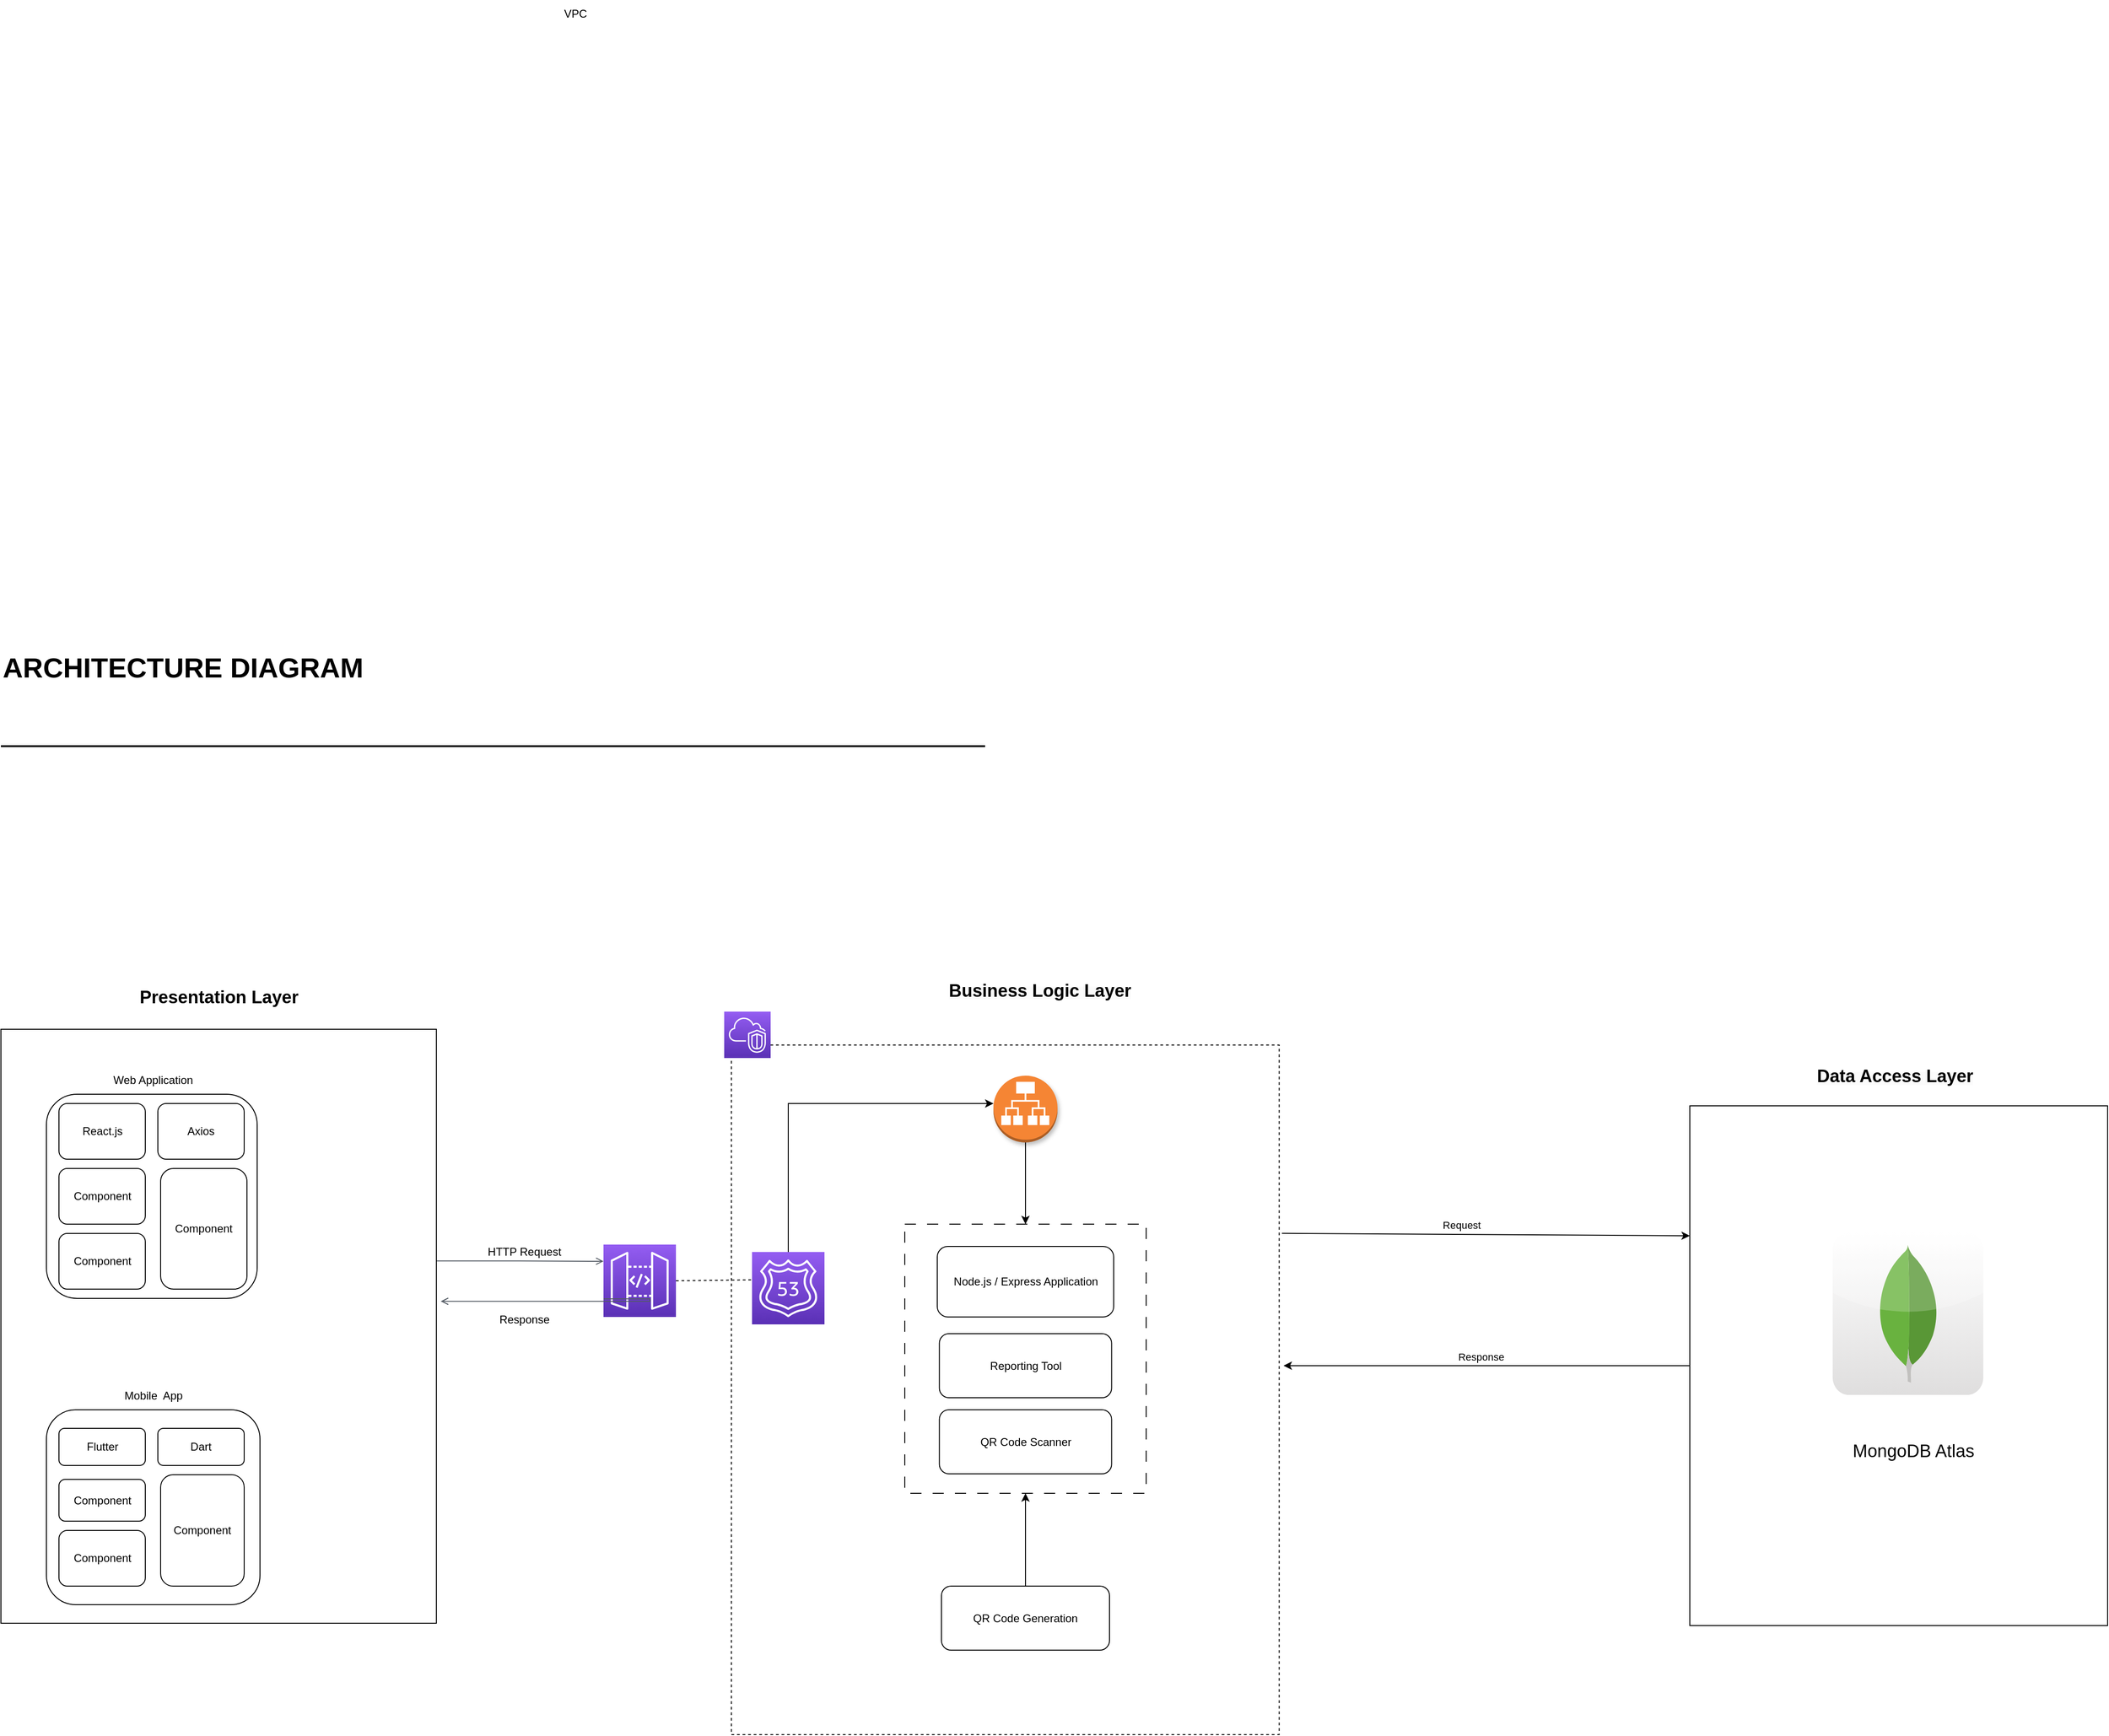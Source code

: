 <mxfile version="20.8.16" type="device"><diagram id="Ht1M8jgEwFfnCIfOTk4-" name="Page-1"><mxGraphModel dx="2055" dy="4100" grid="1" gridSize="10" guides="1" tooltips="1" connect="1" arrows="1" fold="1" page="1" pageScale="1" pageWidth="1169" pageHeight="827" math="0" shadow="0"><root><mxCell id="0"/><mxCell id="1" parent="0"/><mxCell id="4bEZ4qp1S10EpChwOYSE-10" value="" style="rounded=0;whiteSpace=wrap;html=1;dashed=1;" parent="1" vertex="1"><mxGeometry x="797.75" y="1277" width="590" height="743" as="geometry"/></mxCell><mxCell id="sU2hJyBXff7GUtlE3Ktz-23" value="" style="rounded=0;whiteSpace=wrap;html=1;dashed=1;dashPattern=12 12;" vertex="1" parent="1"><mxGeometry x="984.5" y="1470" width="260" height="290" as="geometry"/></mxCell><mxCell id="sU2hJyBXff7GUtlE3Ktz-9" value="" style="rounded=0;whiteSpace=wrap;html=1;" vertex="1" parent="1"><mxGeometry x="1830" y="1342.5" width="450" height="560" as="geometry"/></mxCell><mxCell id="sU2hJyBXff7GUtlE3Ktz-2" value="" style="rounded=0;whiteSpace=wrap;html=1;" vertex="1" parent="1"><mxGeometry x="11" y="1260" width="469" height="640" as="geometry"/></mxCell><mxCell id="-QjtrjUzRDEMRZ5MF8oH-47" value="ARCHITECTURE DIAGRAM" style="text;html=1;resizable=0;points=[];autosize=1;align=left;verticalAlign=top;spacingTop=-4;fontSize=30;fontStyle=1" parent="1" vertex="1"><mxGeometry x="11" y="850" width="410" height="40" as="geometry"/></mxCell><mxCell id="SCVMTBWpLvtzJIhz15lM-1" value="" style="line;strokeWidth=2;html=1;fontSize=14;" parent="1" vertex="1"><mxGeometry x="11" y="950" width="1060" height="10" as="geometry"/></mxCell><mxCell id="4bEZ4qp1S10EpChwOYSE-2" value="" style="rounded=1;whiteSpace=wrap;html=1;" parent="1" vertex="1"><mxGeometry x="60" y="1330" width="227" height="220" as="geometry"/></mxCell><mxCell id="4bEZ4qp1S10EpChwOYSE-4" value="React.js" style="rounded=1;whiteSpace=wrap;html=1;" parent="1" vertex="1"><mxGeometry x="73.5" y="1340" width="93" height="60" as="geometry"/></mxCell><mxCell id="4bEZ4qp1S10EpChwOYSE-5" value="Axios" style="rounded=1;whiteSpace=wrap;html=1;" parent="1" vertex="1"><mxGeometry x="180" y="1340" width="93" height="60" as="geometry"/></mxCell><mxCell id="4bEZ4qp1S10EpChwOYSE-6" value="Component" style="rounded=1;whiteSpace=wrap;html=1;" parent="1" vertex="1"><mxGeometry x="73.5" y="1410" width="93" height="60" as="geometry"/></mxCell><mxCell id="4bEZ4qp1S10EpChwOYSE-7" value="Component" style="rounded=1;whiteSpace=wrap;html=1;" parent="1" vertex="1"><mxGeometry x="73.5" y="1480" width="93" height="60" as="geometry"/></mxCell><mxCell id="4bEZ4qp1S10EpChwOYSE-9" value="Component" style="rounded=1;whiteSpace=wrap;html=1;" parent="1" vertex="1"><mxGeometry x="183" y="1410" width="93" height="130" as="geometry"/></mxCell><mxCell id="4bEZ4qp1S10EpChwOYSE-11" value="" style="rounded=1;whiteSpace=wrap;html=1;" parent="1" vertex="1"><mxGeometry x="60" y="1670" width="230" height="210" as="geometry"/></mxCell><mxCell id="4bEZ4qp1S10EpChwOYSE-12" value="Mobile&amp;nbsp; App" style="text;html=1;strokeColor=none;fillColor=none;align=center;verticalAlign=middle;whiteSpace=wrap;rounded=0;" parent="1" vertex="1"><mxGeometry x="132.5" y="1640" width="85" height="30" as="geometry"/></mxCell><mxCell id="4bEZ4qp1S10EpChwOYSE-13" value="Flutter" style="rounded=1;whiteSpace=wrap;html=1;" parent="1" vertex="1"><mxGeometry x="73.5" y="1690" width="93" height="40" as="geometry"/></mxCell><mxCell id="4bEZ4qp1S10EpChwOYSE-14" value="Dart" style="rounded=1;whiteSpace=wrap;html=1;" parent="1" vertex="1"><mxGeometry x="180" y="1690" width="93" height="40" as="geometry"/></mxCell><mxCell id="4bEZ4qp1S10EpChwOYSE-15" value="Component" style="rounded=1;whiteSpace=wrap;html=1;" parent="1" vertex="1"><mxGeometry x="73.5" y="1745" width="93" height="45" as="geometry"/></mxCell><mxCell id="4bEZ4qp1S10EpChwOYSE-16" value="Component" style="rounded=1;whiteSpace=wrap;html=1;" parent="1" vertex="1"><mxGeometry x="73.5" y="1800" width="93" height="60" as="geometry"/></mxCell><mxCell id="4bEZ4qp1S10EpChwOYSE-17" value="Component" style="rounded=1;whiteSpace=wrap;html=1;" parent="1" vertex="1"><mxGeometry x="183" y="1740" width="90" height="120" as="geometry"/></mxCell><mxCell id="4bEZ4qp1S10EpChwOYSE-19" value="" style="sketch=0;points=[[0,0,0],[0.25,0,0],[0.5,0,0],[0.75,0,0],[1,0,0],[0,1,0],[0.25,1,0],[0.5,1,0],[0.75,1,0],[1,1,0],[0,0.25,0],[0,0.5,0],[0,0.75,0],[1,0.25,0],[1,0.5,0],[1,0.75,0]];outlineConnect=0;fontColor=#232F3E;gradientColor=#945DF2;gradientDirection=north;fillColor=#5A30B5;strokeColor=#ffffff;dashed=0;verticalLabelPosition=bottom;verticalAlign=top;align=center;html=1;fontSize=12;fontStyle=0;aspect=fixed;shape=mxgraph.aws4.resourceIcon;resIcon=mxgraph.aws4.vpc;" parent="1" vertex="1"><mxGeometry x="790" y="1241" width="50" height="50" as="geometry"/></mxCell><mxCell id="4bEZ4qp1S10EpChwOYSE-21" value="" style="sketch=0;points=[[0,0,0],[0.25,0,0],[0.5,0,0],[0.75,0,0],[1,0,0],[0,1,0],[0.25,1,0],[0.5,1,0],[0.75,1,0],[1,1,0],[0,0.25,0],[0,0.5,0],[0,0.75,0],[1,0.25,0],[1,0.5,0],[1,0.75,0]];outlineConnect=0;fontColor=#232F3E;gradientColor=#945DF2;gradientDirection=north;fillColor=#5A30B5;strokeColor=#ffffff;dashed=0;verticalLabelPosition=bottom;verticalAlign=top;align=center;html=1;fontSize=12;fontStyle=0;aspect=fixed;shape=mxgraph.aws4.resourceIcon;resIcon=mxgraph.aws4.api_gateway;" parent="1" vertex="1"><mxGeometry x="660" y="1492" width="78" height="78" as="geometry"/></mxCell><mxCell id="4bEZ4qp1S10EpChwOYSE-22" value="" style="edgeStyle=orthogonalEdgeStyle;html=1;endArrow=open;elbow=vertical;startArrow=none;endFill=0;strokeColor=#545B64;rounded=0;entryX=0;entryY=0.231;entryDx=0;entryDy=0;entryPerimeter=0;exitX=1.001;exitY=0.39;exitDx=0;exitDy=0;exitPerimeter=0;" parent="1" source="sU2hJyBXff7GUtlE3Ktz-2" target="4bEZ4qp1S10EpChwOYSE-21" edge="1"><mxGeometry width="100" relative="1" as="geometry"><mxPoint x="480" y="1528" as="sourcePoint"/><mxPoint x="610" y="630" as="targetPoint"/></mxGeometry></mxCell><mxCell id="4bEZ4qp1S10EpChwOYSE-24" value="" style="edgeStyle=orthogonalEdgeStyle;html=1;endArrow=open;elbow=vertical;startArrow=none;endFill=0;strokeColor=#545B64;rounded=0;entryX=1.01;entryY=0.458;entryDx=0;entryDy=0;exitX=0;exitY=0.75;exitDx=0;exitDy=0;exitPerimeter=0;entryPerimeter=0;" parent="1" source="4bEZ4qp1S10EpChwOYSE-21" target="sU2hJyBXff7GUtlE3Ktz-2" edge="1"><mxGeometry width="100" relative="1" as="geometry"><mxPoint x="530" y="840" as="sourcePoint"/><mxPoint x="670.0" y="630.018" as="targetPoint"/><Array as="points"><mxPoint x="710" y="1553"/></Array></mxGeometry></mxCell><mxCell id="sU2hJyBXff7GUtlE3Ktz-21" style="edgeStyle=orthogonalEdgeStyle;rounded=0;orthogonalLoop=1;jettySize=auto;html=1;" edge="1" parent="1" source="4bEZ4qp1S10EpChwOYSE-25" target="4bEZ4qp1S10EpChwOYSE-75"><mxGeometry relative="1" as="geometry"><Array as="points"><mxPoint x="859" y="1340"/></Array></mxGeometry></mxCell><mxCell id="4bEZ4qp1S10EpChwOYSE-25" value="" style="sketch=0;points=[[0,0,0],[0.25,0,0],[0.5,0,0],[0.75,0,0],[1,0,0],[0,1,0],[0.25,1,0],[0.5,1,0],[0.75,1,0],[1,1,0],[0,0.25,0],[0,0.5,0],[0,0.75,0],[1,0.25,0],[1,0.5,0],[1,0.75,0]];outlineConnect=0;fontColor=#232F3E;gradientColor=#945DF2;gradientDirection=north;fillColor=#5A30B5;strokeColor=#ffffff;dashed=0;verticalLabelPosition=bottom;verticalAlign=top;align=center;html=1;fontSize=12;fontStyle=0;aspect=fixed;shape=mxgraph.aws4.resourceIcon;resIcon=mxgraph.aws4.route_53;" parent="1" vertex="1"><mxGeometry x="820" y="1500" width="78" height="78" as="geometry"/></mxCell><mxCell id="4bEZ4qp1S10EpChwOYSE-28" value="HTTP Request" style="text;html=1;strokeColor=none;fillColor=none;align=center;verticalAlign=middle;whiteSpace=wrap;rounded=0;" parent="1" vertex="1"><mxGeometry x="530" y="1470" width="90" height="60" as="geometry"/></mxCell><mxCell id="4bEZ4qp1S10EpChwOYSE-29" value="Response" style="text;html=1;strokeColor=none;fillColor=none;align=center;verticalAlign=middle;whiteSpace=wrap;rounded=0;" parent="1" vertex="1"><mxGeometry x="530" y="1558" width="90" height="30" as="geometry"/></mxCell><mxCell id="4bEZ4qp1S10EpChwOYSE-30" value="" style="endArrow=none;dashed=1;html=1;rounded=0;exitX=1;exitY=0.5;exitDx=0;exitDy=0;exitPerimeter=0;" parent="1" source="4bEZ4qp1S10EpChwOYSE-21" edge="1"><mxGeometry width="50" height="50" relative="1" as="geometry"><mxPoint x="990" y="710" as="sourcePoint"/><mxPoint x="820" y="1530" as="targetPoint"/></mxGeometry></mxCell><mxCell id="4bEZ4qp1S10EpChwOYSE-31" value="Node.js / Express Application" style="rounded=1;whiteSpace=wrap;html=1;" parent="1" vertex="1"><mxGeometry x="1019.5" y="1494" width="190" height="76" as="geometry"/></mxCell><mxCell id="4bEZ4qp1S10EpChwOYSE-32" value="QR Code Scanner" style="rounded=1;whiteSpace=wrap;html=1;" parent="1" vertex="1"><mxGeometry x="1021.75" y="1670" width="185.5" height="69" as="geometry"/></mxCell><mxCell id="4bEZ4qp1S10EpChwOYSE-39" value="" style="dashed=0;outlineConnect=0;html=1;align=center;labelPosition=center;verticalLabelPosition=bottom;verticalAlign=top;shape=mxgraph.webicons.mongodb;gradientColor=#DFDEDE" parent="1" vertex="1"><mxGeometry x="1983.9" y="1479" width="162.2" height="175" as="geometry"/></mxCell><mxCell id="4bEZ4qp1S10EpChwOYSE-75" value="" style="outlineConnect=0;dashed=0;verticalLabelPosition=bottom;verticalAlign=top;align=center;html=1;shape=mxgraph.aws3.application_load_balancer;fillColor=#F58534;gradientColor=none;shadow=1;sketch=0;strokeColor=#000000;" parent="1" vertex="1"><mxGeometry x="1080" y="1310" width="69" height="72" as="geometry"/></mxCell><mxCell id="4bEZ4qp1S10EpChwOYSE-84" value="VPC" style="text;html=1;strokeColor=none;fillColor=none;align=center;verticalAlign=middle;whiteSpace=wrap;rounded=0;" parent="1" vertex="1"><mxGeometry x="600" y="151" width="60" height="30" as="geometry"/></mxCell><mxCell id="sU2hJyBXff7GUtlE3Ktz-12" value="" style="endArrow=classic;html=1;rounded=0;exitX=1.005;exitY=0.273;exitDx=0;exitDy=0;exitPerimeter=0;entryX=0;entryY=0.25;entryDx=0;entryDy=0;" edge="1" parent="1" source="4bEZ4qp1S10EpChwOYSE-10" target="sU2hJyBXff7GUtlE3Ktz-9"><mxGeometry width="50" height="50" relative="1" as="geometry"><mxPoint x="1480" y="1540" as="sourcePoint"/><mxPoint x="1530" y="1490" as="targetPoint"/></mxGeometry></mxCell><mxCell id="sU2hJyBXff7GUtlE3Ktz-14" value="Request" style="edgeLabel;html=1;align=center;verticalAlign=middle;resizable=0;points=[];" vertex="1" connectable="0" parent="sU2hJyBXff7GUtlE3Ktz-12"><mxGeometry x="-0.151" y="-2" relative="1" as="geometry"><mxPoint x="7" y="-12" as="offset"/></mxGeometry></mxCell><mxCell id="sU2hJyBXff7GUtlE3Ktz-13" value="" style="endArrow=classic;html=1;rounded=0;entryX=1.008;entryY=0.465;entryDx=0;entryDy=0;entryPerimeter=0;" edge="1" parent="1" source="sU2hJyBXff7GUtlE3Ktz-9" target="4bEZ4qp1S10EpChwOYSE-10"><mxGeometry width="50" height="50" relative="1" as="geometry"><mxPoint x="1550" y="1650" as="sourcePoint"/><mxPoint x="1600" y="1600" as="targetPoint"/></mxGeometry></mxCell><mxCell id="sU2hJyBXff7GUtlE3Ktz-15" value="Response" style="edgeLabel;html=1;align=center;verticalAlign=middle;resizable=0;points=[];" vertex="1" connectable="0" parent="sU2hJyBXff7GUtlE3Ktz-13"><mxGeometry x="-0.114" y="3" relative="1" as="geometry"><mxPoint x="-31" y="-13" as="offset"/></mxGeometry></mxCell><mxCell id="sU2hJyBXff7GUtlE3Ktz-16" value="Reporting Tool" style="rounded=1;whiteSpace=wrap;html=1;" vertex="1" parent="1"><mxGeometry x="1021.75" y="1588" width="185.5" height="69" as="geometry"/></mxCell><mxCell id="sU2hJyBXff7GUtlE3Ktz-22" value="QR Code Generation" style="rounded=1;whiteSpace=wrap;html=1;" vertex="1" parent="1"><mxGeometry x="1024" y="1860" width="181" height="69" as="geometry"/></mxCell><mxCell id="sU2hJyBXff7GUtlE3Ktz-25" value="Web Application" style="text;html=1;strokeColor=none;fillColor=none;align=center;verticalAlign=middle;whiteSpace=wrap;rounded=0;" vertex="1" parent="1"><mxGeometry x="103" y="1300" width="144" height="30" as="geometry"/></mxCell><mxCell id="sU2hJyBXff7GUtlE3Ktz-27" value="&lt;b&gt;&lt;font style=&quot;font-size: 19px;&quot;&gt;Presentation Layer&lt;/font&gt;&lt;/b&gt;" style="text;html=1;strokeColor=none;fillColor=none;align=center;verticalAlign=middle;whiteSpace=wrap;rounded=0;" vertex="1" parent="1"><mxGeometry x="125.5" y="1211" width="240" height="30" as="geometry"/></mxCell><mxCell id="sU2hJyBXff7GUtlE3Ktz-29" value="&lt;b style=&quot;border-color: var(--border-color); color: rgb(0, 0, 0); font-family: Helvetica; font-size: 12px; font-style: normal; font-variant-ligatures: normal; font-variant-caps: normal; letter-spacing: normal; orphans: 2; text-align: center; text-indent: 0px; text-transform: none; widows: 2; word-spacing: 0px; -webkit-text-stroke-width: 0px; background-color: rgb(251, 251, 251); text-decoration-thickness: initial; text-decoration-style: initial; text-decoration-color: initial;&quot;&gt;&lt;font style=&quot;border-color: var(--border-color); font-size: 19px;&quot;&gt;Business Logic Layer&lt;/font&gt;&lt;/b&gt;" style="text;whiteSpace=wrap;html=1;fontSize=19;" vertex="1" parent="1"><mxGeometry x="1030" y="1201" width="200" height="50" as="geometry"/></mxCell><mxCell id="sU2hJyBXff7GUtlE3Ktz-30" value="&lt;b style=&quot;border-color: var(--border-color); color: rgb(0, 0, 0); font-family: Helvetica; font-size: 12px; font-style: normal; font-variant-ligatures: normal; font-variant-caps: normal; letter-spacing: normal; orphans: 2; text-align: center; text-indent: 0px; text-transform: none; widows: 2; word-spacing: 0px; -webkit-text-stroke-width: 0px; background-color: rgb(251, 251, 251); text-decoration-thickness: initial; text-decoration-style: initial; text-decoration-color: initial;&quot;&gt;&lt;font style=&quot;border-color: var(--border-color); font-size: 19px;&quot;&gt;Data Access Layer&lt;/font&gt;&lt;/b&gt;" style="text;whiteSpace=wrap;html=1;fontSize=19;" vertex="1" parent="1"><mxGeometry x="1965" y="1292.5" width="200" height="50" as="geometry"/></mxCell><mxCell id="sU2hJyBXff7GUtlE3Ktz-31" value="MongoDB Atlas" style="text;html=1;strokeColor=none;fillColor=none;align=center;verticalAlign=middle;whiteSpace=wrap;rounded=0;fontSize=19;" vertex="1" parent="1"><mxGeometry x="1996.1" y="1700" width="150" height="30" as="geometry"/></mxCell><mxCell id="sU2hJyBXff7GUtlE3Ktz-33" value="" style="endArrow=classic;html=1;rounded=0;fontSize=19;exitX=0.5;exitY=1;exitDx=0;exitDy=0;exitPerimeter=0;" edge="1" parent="1" source="4bEZ4qp1S10EpChwOYSE-75" target="sU2hJyBXff7GUtlE3Ktz-23"><mxGeometry width="50" height="50" relative="1" as="geometry"><mxPoint x="1130" y="1460" as="sourcePoint"/><mxPoint x="1180" y="1410" as="targetPoint"/></mxGeometry></mxCell><mxCell id="sU2hJyBXff7GUtlE3Ktz-34" value="" style="endArrow=classic;html=1;rounded=0;fontSize=19;exitX=0.5;exitY=0;exitDx=0;exitDy=0;entryX=0.5;entryY=1;entryDx=0;entryDy=0;" edge="1" parent="1" source="sU2hJyBXff7GUtlE3Ktz-22" target="sU2hJyBXff7GUtlE3Ktz-23"><mxGeometry width="50" height="50" relative="1" as="geometry"><mxPoint x="1120" y="1850" as="sourcePoint"/><mxPoint x="1170" y="1800" as="targetPoint"/></mxGeometry></mxCell></root></mxGraphModel></diagram></mxfile>